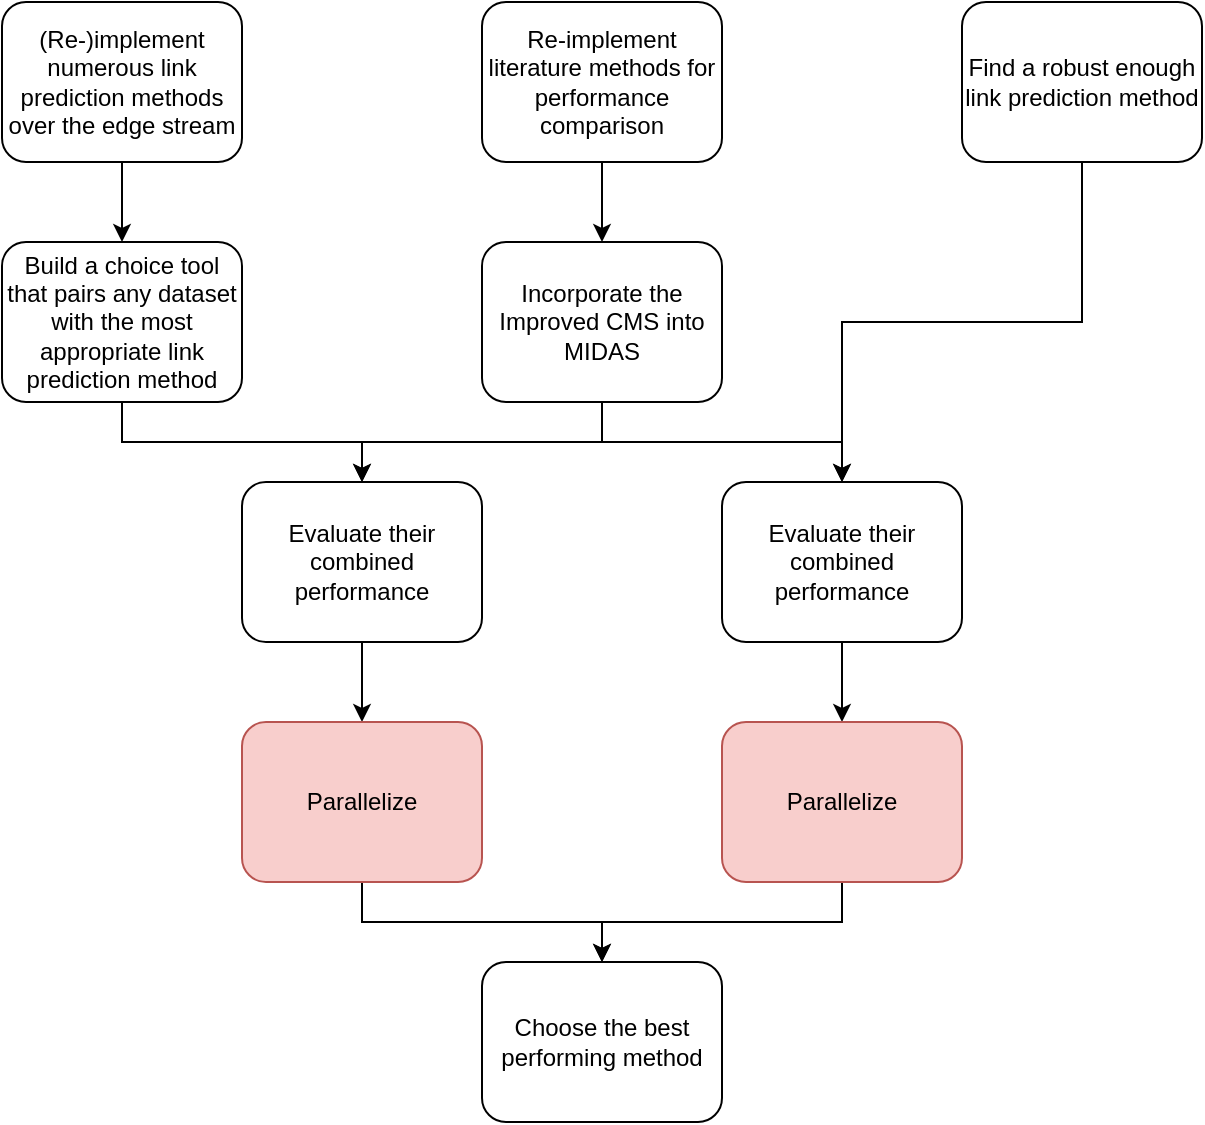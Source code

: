 <mxfile version="21.0.10" type="device"><diagram name="Strona-1" id="CPP3sNMcc8f-UgobovEm"><mxGraphModel dx="1042" dy="577" grid="1" gridSize="10" guides="1" tooltips="1" connect="1" arrows="1" fold="1" page="1" pageScale="1" pageWidth="1169" pageHeight="1654" math="0" shadow="0"><root><mxCell id="0"/><mxCell id="1" parent="0"/><mxCell id="DjDFMnB4Nph0q2P4QScP-6" style="edgeStyle=orthogonalEdgeStyle;rounded=0;orthogonalLoop=1;jettySize=auto;html=1;exitX=0.5;exitY=1;exitDx=0;exitDy=0;entryX=0.5;entryY=0;entryDx=0;entryDy=0;" edge="1" parent="1" source="DjDFMnB4Nph0q2P4QScP-1" target="DjDFMnB4Nph0q2P4QScP-2"><mxGeometry relative="1" as="geometry"/></mxCell><mxCell id="DjDFMnB4Nph0q2P4QScP-1" value="(Re-)implement numerous link prediction methods over the edge stream" style="rounded=1;whiteSpace=wrap;html=1;" vertex="1" parent="1"><mxGeometry width="120" height="80" as="geometry"/></mxCell><mxCell id="DjDFMnB4Nph0q2P4QScP-15" style="edgeStyle=orthogonalEdgeStyle;rounded=0;orthogonalLoop=1;jettySize=auto;html=1;exitX=0.5;exitY=1;exitDx=0;exitDy=0;entryX=0.5;entryY=0;entryDx=0;entryDy=0;" edge="1" parent="1" source="DjDFMnB4Nph0q2P4QScP-2" target="DjDFMnB4Nph0q2P4QScP-9"><mxGeometry relative="1" as="geometry"/></mxCell><mxCell id="DjDFMnB4Nph0q2P4QScP-2" value="Build a choice tool that pairs any dataset with the most appropriate link prediction method" style="rounded=1;whiteSpace=wrap;html=1;" vertex="1" parent="1"><mxGeometry y="120" width="120" height="80" as="geometry"/></mxCell><mxCell id="DjDFMnB4Nph0q2P4QScP-7" style="edgeStyle=orthogonalEdgeStyle;rounded=0;orthogonalLoop=1;jettySize=auto;html=1;exitX=0.5;exitY=1;exitDx=0;exitDy=0;entryX=0.5;entryY=0;entryDx=0;entryDy=0;" edge="1" parent="1" source="DjDFMnB4Nph0q2P4QScP-3" target="DjDFMnB4Nph0q2P4QScP-5"><mxGeometry relative="1" as="geometry"/></mxCell><mxCell id="DjDFMnB4Nph0q2P4QScP-3" value="Re-implement literature methods for performance comparison" style="rounded=1;whiteSpace=wrap;html=1;" vertex="1" parent="1"><mxGeometry x="240" width="120" height="80" as="geometry"/></mxCell><mxCell id="DjDFMnB4Nph0q2P4QScP-13" style="edgeStyle=orthogonalEdgeStyle;rounded=0;orthogonalLoop=1;jettySize=auto;html=1;exitX=0.5;exitY=1;exitDx=0;exitDy=0;entryX=0.5;entryY=0;entryDx=0;entryDy=0;" edge="1" parent="1" source="DjDFMnB4Nph0q2P4QScP-4" target="DjDFMnB4Nph0q2P4QScP-8"><mxGeometry relative="1" as="geometry"/></mxCell><mxCell id="DjDFMnB4Nph0q2P4QScP-4" value="Find a robust enough link prediction method" style="rounded=1;whiteSpace=wrap;html=1;" vertex="1" parent="1"><mxGeometry x="480" width="120" height="80" as="geometry"/></mxCell><mxCell id="DjDFMnB4Nph0q2P4QScP-14" style="edgeStyle=orthogonalEdgeStyle;rounded=0;orthogonalLoop=1;jettySize=auto;html=1;exitX=0.5;exitY=1;exitDx=0;exitDy=0;entryX=0.5;entryY=0;entryDx=0;entryDy=0;" edge="1" parent="1" source="DjDFMnB4Nph0q2P4QScP-5" target="DjDFMnB4Nph0q2P4QScP-8"><mxGeometry relative="1" as="geometry"/></mxCell><mxCell id="DjDFMnB4Nph0q2P4QScP-16" style="edgeStyle=orthogonalEdgeStyle;rounded=0;orthogonalLoop=1;jettySize=auto;html=1;exitX=0.5;exitY=1;exitDx=0;exitDy=0;entryX=0.5;entryY=0;entryDx=0;entryDy=0;" edge="1" parent="1" source="DjDFMnB4Nph0q2P4QScP-5" target="DjDFMnB4Nph0q2P4QScP-9"><mxGeometry relative="1" as="geometry"/></mxCell><mxCell id="DjDFMnB4Nph0q2P4QScP-5" value="Incorporate the Improved CMS into MIDAS" style="rounded=1;whiteSpace=wrap;html=1;" vertex="1" parent="1"><mxGeometry x="240" y="120" width="120" height="80" as="geometry"/></mxCell><mxCell id="DjDFMnB4Nph0q2P4QScP-18" style="edgeStyle=orthogonalEdgeStyle;rounded=0;orthogonalLoop=1;jettySize=auto;html=1;exitX=0.5;exitY=1;exitDx=0;exitDy=0;entryX=0.5;entryY=0;entryDx=0;entryDy=0;" edge="1" parent="1" source="DjDFMnB4Nph0q2P4QScP-8" target="DjDFMnB4Nph0q2P4QScP-11"><mxGeometry relative="1" as="geometry"/></mxCell><mxCell id="DjDFMnB4Nph0q2P4QScP-8" value="Evaluate their combined performance" style="rounded=1;whiteSpace=wrap;html=1;" vertex="1" parent="1"><mxGeometry x="360" y="240" width="120" height="80" as="geometry"/></mxCell><mxCell id="DjDFMnB4Nph0q2P4QScP-17" style="edgeStyle=orthogonalEdgeStyle;rounded=0;orthogonalLoop=1;jettySize=auto;html=1;exitX=0.5;exitY=1;exitDx=0;exitDy=0;entryX=0.5;entryY=0;entryDx=0;entryDy=0;" edge="1" parent="1" source="DjDFMnB4Nph0q2P4QScP-9" target="DjDFMnB4Nph0q2P4QScP-10"><mxGeometry relative="1" as="geometry"/></mxCell><mxCell id="DjDFMnB4Nph0q2P4QScP-9" value="Evaluate their combined performance" style="rounded=1;whiteSpace=wrap;html=1;" vertex="1" parent="1"><mxGeometry x="120" y="240" width="120" height="80" as="geometry"/></mxCell><mxCell id="DjDFMnB4Nph0q2P4QScP-19" style="edgeStyle=orthogonalEdgeStyle;rounded=0;orthogonalLoop=1;jettySize=auto;html=1;exitX=0.5;exitY=1;exitDx=0;exitDy=0;" edge="1" parent="1" source="DjDFMnB4Nph0q2P4QScP-10" target="DjDFMnB4Nph0q2P4QScP-12"><mxGeometry relative="1" as="geometry"/></mxCell><mxCell id="DjDFMnB4Nph0q2P4QScP-10" value="Parallelize" style="rounded=1;whiteSpace=wrap;html=1;fillColor=#f8cecc;strokeColor=#b85450;" vertex="1" parent="1"><mxGeometry x="120" y="360" width="120" height="80" as="geometry"/></mxCell><mxCell id="DjDFMnB4Nph0q2P4QScP-20" style="edgeStyle=orthogonalEdgeStyle;rounded=0;orthogonalLoop=1;jettySize=auto;html=1;exitX=0.5;exitY=1;exitDx=0;exitDy=0;entryX=0.5;entryY=0;entryDx=0;entryDy=0;" edge="1" parent="1" source="DjDFMnB4Nph0q2P4QScP-11" target="DjDFMnB4Nph0q2P4QScP-12"><mxGeometry relative="1" as="geometry"/></mxCell><mxCell id="DjDFMnB4Nph0q2P4QScP-11" value="Parallelize" style="rounded=1;whiteSpace=wrap;html=1;fillColor=#f8cecc;strokeColor=#b85450;" vertex="1" parent="1"><mxGeometry x="360" y="360" width="120" height="80" as="geometry"/></mxCell><mxCell id="DjDFMnB4Nph0q2P4QScP-12" value="Choose the best performing method" style="rounded=1;whiteSpace=wrap;html=1;" vertex="1" parent="1"><mxGeometry x="240" y="480" width="120" height="80" as="geometry"/></mxCell></root></mxGraphModel></diagram></mxfile>